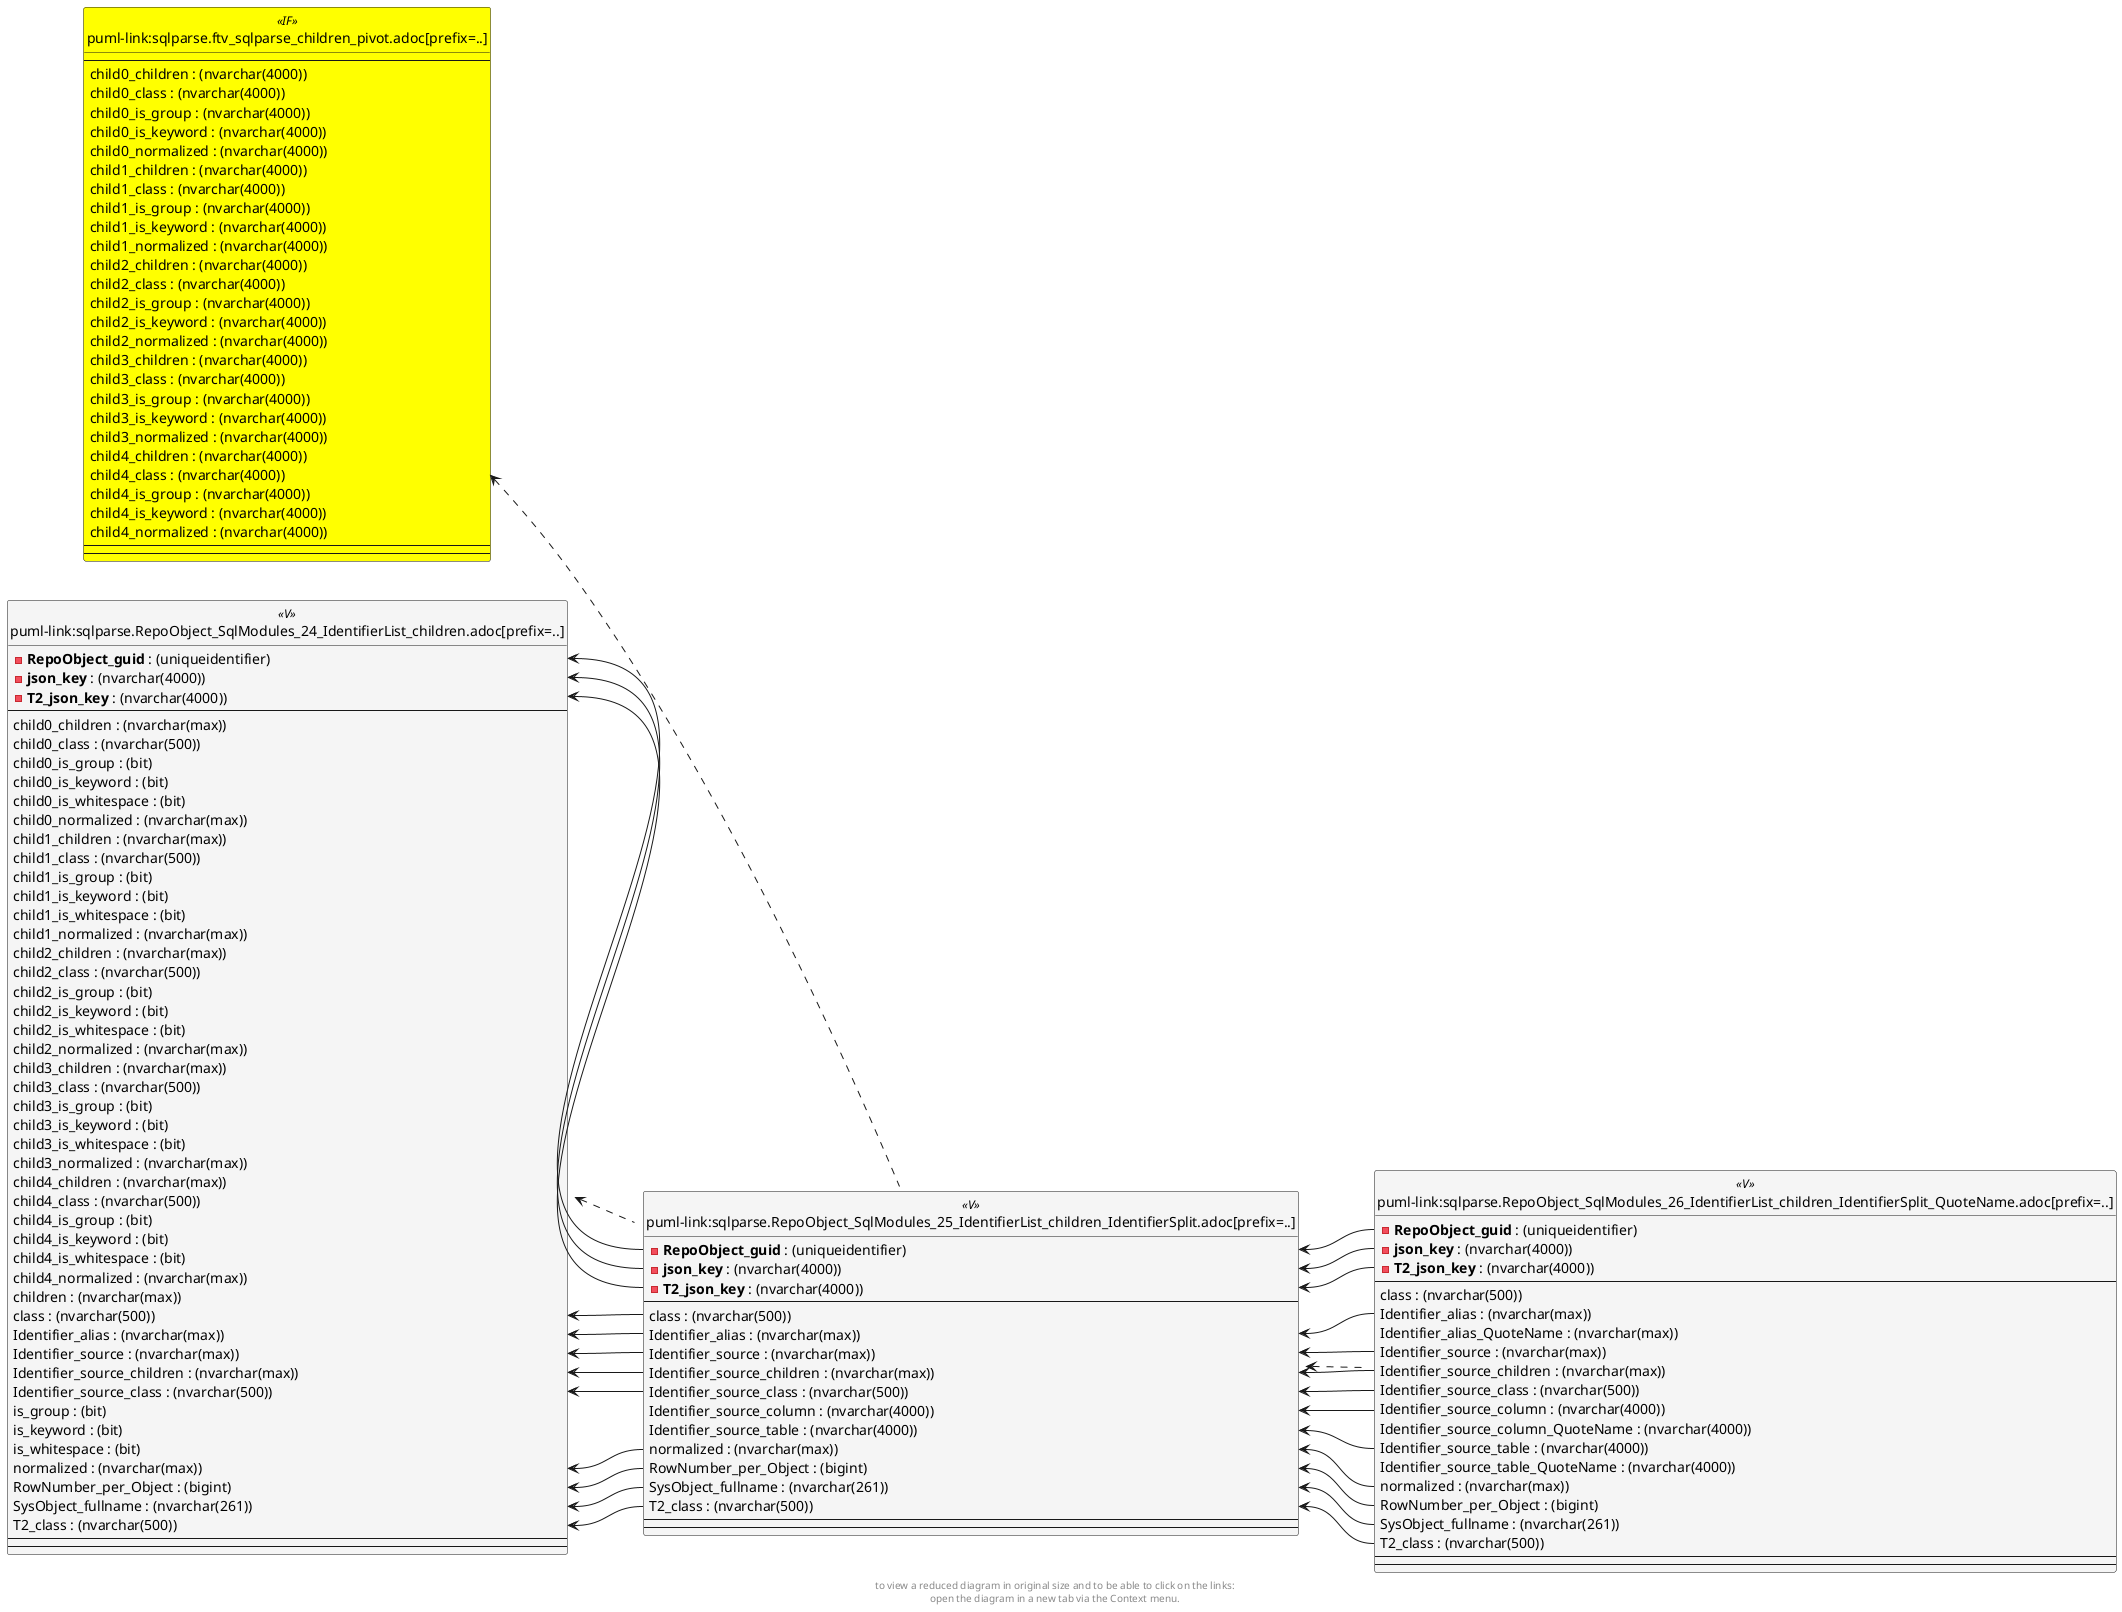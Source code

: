 @startuml
left to right direction
'top to bottom direction
hide circle
'avoide "." issues:
set namespaceSeparator none


skinparam class {
  BackgroundColor White
  BackgroundColor<<FN>> Yellow
  BackgroundColor<<FS>> Yellow
  BackgroundColor<<FT>> LightGray
  BackgroundColor<<IF>> Yellow
  BackgroundColor<<IS>> Yellow
  BackgroundColor<<P>> Aqua
  BackgroundColor<<PC>> Aqua
  BackgroundColor<<SN>> Yellow
  BackgroundColor<<SO>> SlateBlue
  BackgroundColor<<TF>> LightGray
  BackgroundColor<<TR>> Tomato
  BackgroundColor<<U>> White
  BackgroundColor<<V>> WhiteSmoke
  BackgroundColor<<X>> Aqua
}


entity "puml-link:sqlparse.ftv_sqlparse_children_pivot.adoc[prefix=..]" as sqlparse.ftv_sqlparse_children_pivot << IF >> {
  --
  child0_children : (nvarchar(4000))
  child0_class : (nvarchar(4000))
  child0_is_group : (nvarchar(4000))
  child0_is_keyword : (nvarchar(4000))
  child0_normalized : (nvarchar(4000))
  child1_children : (nvarchar(4000))
  child1_class : (nvarchar(4000))
  child1_is_group : (nvarchar(4000))
  child1_is_keyword : (nvarchar(4000))
  child1_normalized : (nvarchar(4000))
  child2_children : (nvarchar(4000))
  child2_class : (nvarchar(4000))
  child2_is_group : (nvarchar(4000))
  child2_is_keyword : (nvarchar(4000))
  child2_normalized : (nvarchar(4000))
  child3_children : (nvarchar(4000))
  child3_class : (nvarchar(4000))
  child3_is_group : (nvarchar(4000))
  child3_is_keyword : (nvarchar(4000))
  child3_normalized : (nvarchar(4000))
  child4_children : (nvarchar(4000))
  child4_class : (nvarchar(4000))
  child4_is_group : (nvarchar(4000))
  child4_is_keyword : (nvarchar(4000))
  child4_normalized : (nvarchar(4000))
  --
  --
}

entity "puml-link:sqlparse.RepoObject_SqlModules_24_IdentifierList_children.adoc[prefix=..]" as sqlparse.RepoObject_SqlModules_24_IdentifierList_children << V >> {
  - **RepoObject_guid** : (uniqueidentifier)
  - **json_key** : (nvarchar(4000))
  - **T2_json_key** : (nvarchar(4000))
  --
  child0_children : (nvarchar(max))
  child0_class : (nvarchar(500))
  child0_is_group : (bit)
  child0_is_keyword : (bit)
  child0_is_whitespace : (bit)
  child0_normalized : (nvarchar(max))
  child1_children : (nvarchar(max))
  child1_class : (nvarchar(500))
  child1_is_group : (bit)
  child1_is_keyword : (bit)
  child1_is_whitespace : (bit)
  child1_normalized : (nvarchar(max))
  child2_children : (nvarchar(max))
  child2_class : (nvarchar(500))
  child2_is_group : (bit)
  child2_is_keyword : (bit)
  child2_is_whitespace : (bit)
  child2_normalized : (nvarchar(max))
  child3_children : (nvarchar(max))
  child3_class : (nvarchar(500))
  child3_is_group : (bit)
  child3_is_keyword : (bit)
  child3_is_whitespace : (bit)
  child3_normalized : (nvarchar(max))
  child4_children : (nvarchar(max))
  child4_class : (nvarchar(500))
  child4_is_group : (bit)
  child4_is_keyword : (bit)
  child4_is_whitespace : (bit)
  child4_normalized : (nvarchar(max))
  children : (nvarchar(max))
  class : (nvarchar(500))
  Identifier_alias : (nvarchar(max))
  Identifier_source : (nvarchar(max))
  Identifier_source_children : (nvarchar(max))
  Identifier_source_class : (nvarchar(500))
  is_group : (bit)
  is_keyword : (bit)
  is_whitespace : (bit)
  normalized : (nvarchar(max))
  RowNumber_per_Object : (bigint)
  SysObject_fullname : (nvarchar(261))
  T2_class : (nvarchar(500))
  --
  --
}

entity "puml-link:sqlparse.RepoObject_SqlModules_25_IdentifierList_children_IdentifierSplit.adoc[prefix=..]" as sqlparse.RepoObject_SqlModules_25_IdentifierList_children_IdentifierSplit << V >> {
  - **RepoObject_guid** : (uniqueidentifier)
  - **json_key** : (nvarchar(4000))
  - **T2_json_key** : (nvarchar(4000))
  --
  class : (nvarchar(500))
  Identifier_alias : (nvarchar(max))
  Identifier_source : (nvarchar(max))
  Identifier_source_children : (nvarchar(max))
  Identifier_source_class : (nvarchar(500))
  Identifier_source_column : (nvarchar(4000))
  Identifier_source_table : (nvarchar(4000))
  normalized : (nvarchar(max))
  RowNumber_per_Object : (bigint)
  SysObject_fullname : (nvarchar(261))
  T2_class : (nvarchar(500))
  --
  --
}

entity "puml-link:sqlparse.RepoObject_SqlModules_26_IdentifierList_children_IdentifierSplit_QuoteName.adoc[prefix=..]" as sqlparse.RepoObject_SqlModules_26_IdentifierList_children_IdentifierSplit_QuoteName << V >> {
  - **RepoObject_guid** : (uniqueidentifier)
  - **json_key** : (nvarchar(4000))
  - **T2_json_key** : (nvarchar(4000))
  --
  class : (nvarchar(500))
  Identifier_alias : (nvarchar(max))
  Identifier_alias_QuoteName : (nvarchar(max))
  Identifier_source : (nvarchar(max))
  Identifier_source_children : (nvarchar(max))
  Identifier_source_class : (nvarchar(500))
  Identifier_source_column : (nvarchar(4000))
  Identifier_source_column_QuoteName : (nvarchar(4000))
  Identifier_source_table : (nvarchar(4000))
  Identifier_source_table_QuoteName : (nvarchar(4000))
  normalized : (nvarchar(max))
  RowNumber_per_Object : (bigint)
  SysObject_fullname : (nvarchar(261))
  T2_class : (nvarchar(500))
  --
  --
}

sqlparse.ftv_sqlparse_children_pivot <.. sqlparse.RepoObject_SqlModules_25_IdentifierList_children_IdentifierSplit
sqlparse.RepoObject_SqlModules_24_IdentifierList_children <.. sqlparse.RepoObject_SqlModules_25_IdentifierList_children_IdentifierSplit
sqlparse.RepoObject_SqlModules_25_IdentifierList_children_IdentifierSplit <.. sqlparse.RepoObject_SqlModules_26_IdentifierList_children_IdentifierSplit_QuoteName
sqlparse.RepoObject_SqlModules_24_IdentifierList_children::class <-- sqlparse.RepoObject_SqlModules_25_IdentifierList_children_IdentifierSplit::class
sqlparse.RepoObject_SqlModules_24_IdentifierList_children::Identifier_alias <-- sqlparse.RepoObject_SqlModules_25_IdentifierList_children_IdentifierSplit::Identifier_alias
sqlparse.RepoObject_SqlModules_24_IdentifierList_children::Identifier_source <-- sqlparse.RepoObject_SqlModules_25_IdentifierList_children_IdentifierSplit::Identifier_source
sqlparse.RepoObject_SqlModules_24_IdentifierList_children::Identifier_source_children <-- sqlparse.RepoObject_SqlModules_25_IdentifierList_children_IdentifierSplit::Identifier_source_children
sqlparse.RepoObject_SqlModules_24_IdentifierList_children::Identifier_source_class <-- sqlparse.RepoObject_SqlModules_25_IdentifierList_children_IdentifierSplit::Identifier_source_class
sqlparse.RepoObject_SqlModules_24_IdentifierList_children::json_key <-- sqlparse.RepoObject_SqlModules_25_IdentifierList_children_IdentifierSplit::json_key
sqlparse.RepoObject_SqlModules_24_IdentifierList_children::normalized <-- sqlparse.RepoObject_SqlModules_25_IdentifierList_children_IdentifierSplit::normalized
sqlparse.RepoObject_SqlModules_24_IdentifierList_children::RepoObject_guid <-- sqlparse.RepoObject_SqlModules_25_IdentifierList_children_IdentifierSplit::RepoObject_guid
sqlparse.RepoObject_SqlModules_24_IdentifierList_children::RowNumber_per_Object <-- sqlparse.RepoObject_SqlModules_25_IdentifierList_children_IdentifierSplit::RowNumber_per_Object
sqlparse.RepoObject_SqlModules_24_IdentifierList_children::SysObject_fullname <-- sqlparse.RepoObject_SqlModules_25_IdentifierList_children_IdentifierSplit::SysObject_fullname
sqlparse.RepoObject_SqlModules_24_IdentifierList_children::T2_class <-- sqlparse.RepoObject_SqlModules_25_IdentifierList_children_IdentifierSplit::T2_class
sqlparse.RepoObject_SqlModules_24_IdentifierList_children::T2_json_key <-- sqlparse.RepoObject_SqlModules_25_IdentifierList_children_IdentifierSplit::T2_json_key
sqlparse.RepoObject_SqlModules_25_IdentifierList_children_IdentifierSplit::Identifier_alias <-- sqlparse.RepoObject_SqlModules_26_IdentifierList_children_IdentifierSplit_QuoteName::Identifier_alias
sqlparse.RepoObject_SqlModules_25_IdentifierList_children_IdentifierSplit::Identifier_source <-- sqlparse.RepoObject_SqlModules_26_IdentifierList_children_IdentifierSplit_QuoteName::Identifier_source
sqlparse.RepoObject_SqlModules_25_IdentifierList_children_IdentifierSplit::Identifier_source_children <-- sqlparse.RepoObject_SqlModules_26_IdentifierList_children_IdentifierSplit_QuoteName::Identifier_source_children
sqlparse.RepoObject_SqlModules_25_IdentifierList_children_IdentifierSplit::Identifier_source_class <-- sqlparse.RepoObject_SqlModules_26_IdentifierList_children_IdentifierSplit_QuoteName::Identifier_source_class
sqlparse.RepoObject_SqlModules_25_IdentifierList_children_IdentifierSplit::Identifier_source_column <-- sqlparse.RepoObject_SqlModules_26_IdentifierList_children_IdentifierSplit_QuoteName::Identifier_source_column
sqlparse.RepoObject_SqlModules_25_IdentifierList_children_IdentifierSplit::Identifier_source_table <-- sqlparse.RepoObject_SqlModules_26_IdentifierList_children_IdentifierSplit_QuoteName::Identifier_source_table
sqlparse.RepoObject_SqlModules_25_IdentifierList_children_IdentifierSplit::json_key <-- sqlparse.RepoObject_SqlModules_26_IdentifierList_children_IdentifierSplit_QuoteName::json_key
sqlparse.RepoObject_SqlModules_25_IdentifierList_children_IdentifierSplit::normalized <-- sqlparse.RepoObject_SqlModules_26_IdentifierList_children_IdentifierSplit_QuoteName::normalized
sqlparse.RepoObject_SqlModules_25_IdentifierList_children_IdentifierSplit::RepoObject_guid <-- sqlparse.RepoObject_SqlModules_26_IdentifierList_children_IdentifierSplit_QuoteName::RepoObject_guid
sqlparse.RepoObject_SqlModules_25_IdentifierList_children_IdentifierSplit::RowNumber_per_Object <-- sqlparse.RepoObject_SqlModules_26_IdentifierList_children_IdentifierSplit_QuoteName::RowNumber_per_Object
sqlparse.RepoObject_SqlModules_25_IdentifierList_children_IdentifierSplit::SysObject_fullname <-- sqlparse.RepoObject_SqlModules_26_IdentifierList_children_IdentifierSplit_QuoteName::SysObject_fullname
sqlparse.RepoObject_SqlModules_25_IdentifierList_children_IdentifierSplit::T2_class <-- sqlparse.RepoObject_SqlModules_26_IdentifierList_children_IdentifierSplit_QuoteName::T2_class
sqlparse.RepoObject_SqlModules_25_IdentifierList_children_IdentifierSplit::T2_json_key <-- sqlparse.RepoObject_SqlModules_26_IdentifierList_children_IdentifierSplit_QuoteName::T2_json_key
footer
to view a reduced diagram in original size and to be able to click on the links:
open the diagram in a new tab via the Context menu.
end footer

@enduml

